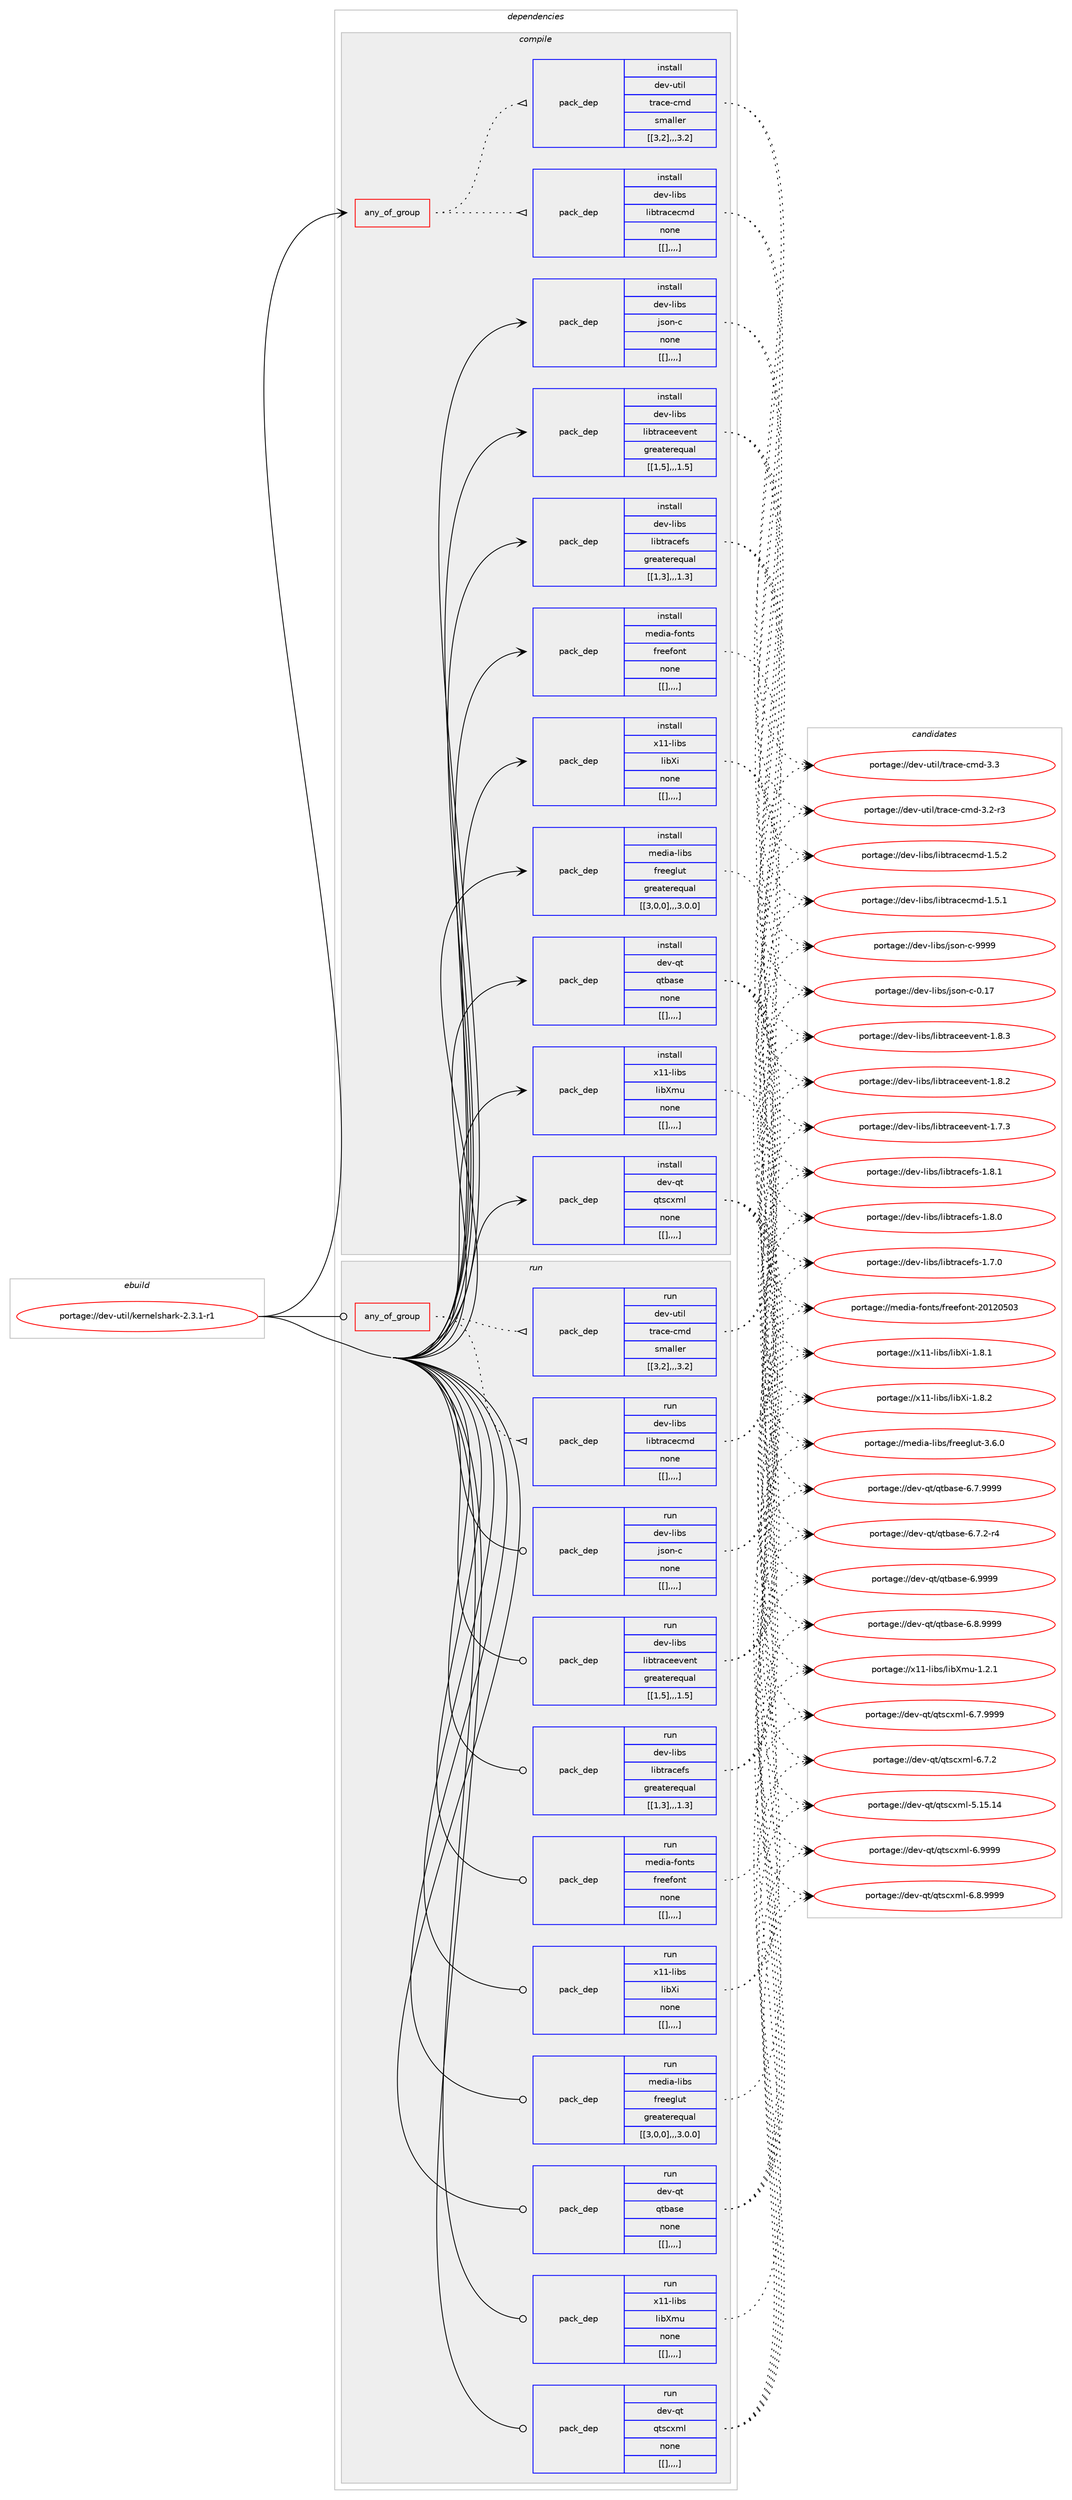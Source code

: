 digraph prolog {

# *************
# Graph options
# *************

newrank=true;
concentrate=true;
compound=true;
graph [rankdir=LR,fontname=Helvetica,fontsize=10,ranksep=1.5];#, ranksep=2.5, nodesep=0.2];
edge  [arrowhead=vee];
node  [fontname=Helvetica,fontsize=10];

# **********
# The ebuild
# **********

subgraph cluster_leftcol {
color=gray;
label=<<i>ebuild</i>>;
id [label="portage://dev-util/kernelshark-2.3.1-r1", color=red, width=4, href="../dev-util/kernelshark-2.3.1-r1.svg"];
}

# ****************
# The dependencies
# ****************

subgraph cluster_midcol {
color=gray;
label=<<i>dependencies</i>>;
subgraph cluster_compile {
fillcolor="#eeeeee";
style=filled;
label=<<i>compile</i>>;
subgraph any1272 {
dependency221468 [label=<<TABLE BORDER="0" CELLBORDER="1" CELLSPACING="0" CELLPADDING="4"><TR><TD CELLPADDING="10">any_of_group</TD></TR></TABLE>>, shape=none, color=red];subgraph pack156605 {
dependency221469 [label=<<TABLE BORDER="0" CELLBORDER="1" CELLSPACING="0" CELLPADDING="4" WIDTH="220"><TR><TD ROWSPAN="6" CELLPADDING="30">pack_dep</TD></TR><TR><TD WIDTH="110">install</TD></TR><TR><TD>dev-libs</TD></TR><TR><TD>libtracecmd</TD></TR><TR><TD>none</TD></TR><TR><TD>[[],,,,]</TD></TR></TABLE>>, shape=none, color=blue];
}
dependency221468:e -> dependency221469:w [weight=20,style="dotted",arrowhead="oinv"];
subgraph pack156606 {
dependency221470 [label=<<TABLE BORDER="0" CELLBORDER="1" CELLSPACING="0" CELLPADDING="4" WIDTH="220"><TR><TD ROWSPAN="6" CELLPADDING="30">pack_dep</TD></TR><TR><TD WIDTH="110">install</TD></TR><TR><TD>dev-util</TD></TR><TR><TD>trace-cmd</TD></TR><TR><TD>smaller</TD></TR><TR><TD>[[3,2],,,3.2]</TD></TR></TABLE>>, shape=none, color=blue];
}
dependency221468:e -> dependency221470:w [weight=20,style="dotted",arrowhead="oinv"];
}
id:e -> dependency221468:w [weight=20,style="solid",arrowhead="vee"];
subgraph pack156607 {
dependency221471 [label=<<TABLE BORDER="0" CELLBORDER="1" CELLSPACING="0" CELLPADDING="4" WIDTH="220"><TR><TD ROWSPAN="6" CELLPADDING="30">pack_dep</TD></TR><TR><TD WIDTH="110">install</TD></TR><TR><TD>dev-libs</TD></TR><TR><TD>json-c</TD></TR><TR><TD>none</TD></TR><TR><TD>[[],,,,]</TD></TR></TABLE>>, shape=none, color=blue];
}
id:e -> dependency221471:w [weight=20,style="solid",arrowhead="vee"];
subgraph pack156608 {
dependency221472 [label=<<TABLE BORDER="0" CELLBORDER="1" CELLSPACING="0" CELLPADDING="4" WIDTH="220"><TR><TD ROWSPAN="6" CELLPADDING="30">pack_dep</TD></TR><TR><TD WIDTH="110">install</TD></TR><TR><TD>dev-libs</TD></TR><TR><TD>libtraceevent</TD></TR><TR><TD>greaterequal</TD></TR><TR><TD>[[1,5],,,1.5]</TD></TR></TABLE>>, shape=none, color=blue];
}
id:e -> dependency221472:w [weight=20,style="solid",arrowhead="vee"];
subgraph pack156609 {
dependency221473 [label=<<TABLE BORDER="0" CELLBORDER="1" CELLSPACING="0" CELLPADDING="4" WIDTH="220"><TR><TD ROWSPAN="6" CELLPADDING="30">pack_dep</TD></TR><TR><TD WIDTH="110">install</TD></TR><TR><TD>dev-libs</TD></TR><TR><TD>libtracefs</TD></TR><TR><TD>greaterequal</TD></TR><TR><TD>[[1,3],,,1.3]</TD></TR></TABLE>>, shape=none, color=blue];
}
id:e -> dependency221473:w [weight=20,style="solid",arrowhead="vee"];
subgraph pack156610 {
dependency221474 [label=<<TABLE BORDER="0" CELLBORDER="1" CELLSPACING="0" CELLPADDING="4" WIDTH="220"><TR><TD ROWSPAN="6" CELLPADDING="30">pack_dep</TD></TR><TR><TD WIDTH="110">install</TD></TR><TR><TD>dev-qt</TD></TR><TR><TD>qtbase</TD></TR><TR><TD>none</TD></TR><TR><TD>[[],,,,]</TD></TR></TABLE>>, shape=none, color=blue];
}
id:e -> dependency221474:w [weight=20,style="solid",arrowhead="vee"];
subgraph pack156611 {
dependency221475 [label=<<TABLE BORDER="0" CELLBORDER="1" CELLSPACING="0" CELLPADDING="4" WIDTH="220"><TR><TD ROWSPAN="6" CELLPADDING="30">pack_dep</TD></TR><TR><TD WIDTH="110">install</TD></TR><TR><TD>dev-qt</TD></TR><TR><TD>qtscxml</TD></TR><TR><TD>none</TD></TR><TR><TD>[[],,,,]</TD></TR></TABLE>>, shape=none, color=blue];
}
id:e -> dependency221475:w [weight=20,style="solid",arrowhead="vee"];
subgraph pack156612 {
dependency221476 [label=<<TABLE BORDER="0" CELLBORDER="1" CELLSPACING="0" CELLPADDING="4" WIDTH="220"><TR><TD ROWSPAN="6" CELLPADDING="30">pack_dep</TD></TR><TR><TD WIDTH="110">install</TD></TR><TR><TD>media-fonts</TD></TR><TR><TD>freefont</TD></TR><TR><TD>none</TD></TR><TR><TD>[[],,,,]</TD></TR></TABLE>>, shape=none, color=blue];
}
id:e -> dependency221476:w [weight=20,style="solid",arrowhead="vee"];
subgraph pack156613 {
dependency221477 [label=<<TABLE BORDER="0" CELLBORDER="1" CELLSPACING="0" CELLPADDING="4" WIDTH="220"><TR><TD ROWSPAN="6" CELLPADDING="30">pack_dep</TD></TR><TR><TD WIDTH="110">install</TD></TR><TR><TD>media-libs</TD></TR><TR><TD>freeglut</TD></TR><TR><TD>greaterequal</TD></TR><TR><TD>[[3,0,0],,,3.0.0]</TD></TR></TABLE>>, shape=none, color=blue];
}
id:e -> dependency221477:w [weight=20,style="solid",arrowhead="vee"];
subgraph pack156614 {
dependency221478 [label=<<TABLE BORDER="0" CELLBORDER="1" CELLSPACING="0" CELLPADDING="4" WIDTH="220"><TR><TD ROWSPAN="6" CELLPADDING="30">pack_dep</TD></TR><TR><TD WIDTH="110">install</TD></TR><TR><TD>x11-libs</TD></TR><TR><TD>libXi</TD></TR><TR><TD>none</TD></TR><TR><TD>[[],,,,]</TD></TR></TABLE>>, shape=none, color=blue];
}
id:e -> dependency221478:w [weight=20,style="solid",arrowhead="vee"];
subgraph pack156615 {
dependency221479 [label=<<TABLE BORDER="0" CELLBORDER="1" CELLSPACING="0" CELLPADDING="4" WIDTH="220"><TR><TD ROWSPAN="6" CELLPADDING="30">pack_dep</TD></TR><TR><TD WIDTH="110">install</TD></TR><TR><TD>x11-libs</TD></TR><TR><TD>libXmu</TD></TR><TR><TD>none</TD></TR><TR><TD>[[],,,,]</TD></TR></TABLE>>, shape=none, color=blue];
}
id:e -> dependency221479:w [weight=20,style="solid",arrowhead="vee"];
}
subgraph cluster_compileandrun {
fillcolor="#eeeeee";
style=filled;
label=<<i>compile and run</i>>;
}
subgraph cluster_run {
fillcolor="#eeeeee";
style=filled;
label=<<i>run</i>>;
subgraph any1273 {
dependency221480 [label=<<TABLE BORDER="0" CELLBORDER="1" CELLSPACING="0" CELLPADDING="4"><TR><TD CELLPADDING="10">any_of_group</TD></TR></TABLE>>, shape=none, color=red];subgraph pack156616 {
dependency221481 [label=<<TABLE BORDER="0" CELLBORDER="1" CELLSPACING="0" CELLPADDING="4" WIDTH="220"><TR><TD ROWSPAN="6" CELLPADDING="30">pack_dep</TD></TR><TR><TD WIDTH="110">run</TD></TR><TR><TD>dev-libs</TD></TR><TR><TD>libtracecmd</TD></TR><TR><TD>none</TD></TR><TR><TD>[[],,,,]</TD></TR></TABLE>>, shape=none, color=blue];
}
dependency221480:e -> dependency221481:w [weight=20,style="dotted",arrowhead="oinv"];
subgraph pack156617 {
dependency221482 [label=<<TABLE BORDER="0" CELLBORDER="1" CELLSPACING="0" CELLPADDING="4" WIDTH="220"><TR><TD ROWSPAN="6" CELLPADDING="30">pack_dep</TD></TR><TR><TD WIDTH="110">run</TD></TR><TR><TD>dev-util</TD></TR><TR><TD>trace-cmd</TD></TR><TR><TD>smaller</TD></TR><TR><TD>[[3,2],,,3.2]</TD></TR></TABLE>>, shape=none, color=blue];
}
dependency221480:e -> dependency221482:w [weight=20,style="dotted",arrowhead="oinv"];
}
id:e -> dependency221480:w [weight=20,style="solid",arrowhead="odot"];
subgraph pack156618 {
dependency221483 [label=<<TABLE BORDER="0" CELLBORDER="1" CELLSPACING="0" CELLPADDING="4" WIDTH="220"><TR><TD ROWSPAN="6" CELLPADDING="30">pack_dep</TD></TR><TR><TD WIDTH="110">run</TD></TR><TR><TD>dev-libs</TD></TR><TR><TD>json-c</TD></TR><TR><TD>none</TD></TR><TR><TD>[[],,,,]</TD></TR></TABLE>>, shape=none, color=blue];
}
id:e -> dependency221483:w [weight=20,style="solid",arrowhead="odot"];
subgraph pack156619 {
dependency221484 [label=<<TABLE BORDER="0" CELLBORDER="1" CELLSPACING="0" CELLPADDING="4" WIDTH="220"><TR><TD ROWSPAN="6" CELLPADDING="30">pack_dep</TD></TR><TR><TD WIDTH="110">run</TD></TR><TR><TD>dev-libs</TD></TR><TR><TD>libtraceevent</TD></TR><TR><TD>greaterequal</TD></TR><TR><TD>[[1,5],,,1.5]</TD></TR></TABLE>>, shape=none, color=blue];
}
id:e -> dependency221484:w [weight=20,style="solid",arrowhead="odot"];
subgraph pack156620 {
dependency221485 [label=<<TABLE BORDER="0" CELLBORDER="1" CELLSPACING="0" CELLPADDING="4" WIDTH="220"><TR><TD ROWSPAN="6" CELLPADDING="30">pack_dep</TD></TR><TR><TD WIDTH="110">run</TD></TR><TR><TD>dev-libs</TD></TR><TR><TD>libtracefs</TD></TR><TR><TD>greaterequal</TD></TR><TR><TD>[[1,3],,,1.3]</TD></TR></TABLE>>, shape=none, color=blue];
}
id:e -> dependency221485:w [weight=20,style="solid",arrowhead="odot"];
subgraph pack156621 {
dependency221486 [label=<<TABLE BORDER="0" CELLBORDER="1" CELLSPACING="0" CELLPADDING="4" WIDTH="220"><TR><TD ROWSPAN="6" CELLPADDING="30">pack_dep</TD></TR><TR><TD WIDTH="110">run</TD></TR><TR><TD>dev-qt</TD></TR><TR><TD>qtbase</TD></TR><TR><TD>none</TD></TR><TR><TD>[[],,,,]</TD></TR></TABLE>>, shape=none, color=blue];
}
id:e -> dependency221486:w [weight=20,style="solid",arrowhead="odot"];
subgraph pack156622 {
dependency221487 [label=<<TABLE BORDER="0" CELLBORDER="1" CELLSPACING="0" CELLPADDING="4" WIDTH="220"><TR><TD ROWSPAN="6" CELLPADDING="30">pack_dep</TD></TR><TR><TD WIDTH="110">run</TD></TR><TR><TD>dev-qt</TD></TR><TR><TD>qtscxml</TD></TR><TR><TD>none</TD></TR><TR><TD>[[],,,,]</TD></TR></TABLE>>, shape=none, color=blue];
}
id:e -> dependency221487:w [weight=20,style="solid",arrowhead="odot"];
subgraph pack156623 {
dependency221488 [label=<<TABLE BORDER="0" CELLBORDER="1" CELLSPACING="0" CELLPADDING="4" WIDTH="220"><TR><TD ROWSPAN="6" CELLPADDING="30">pack_dep</TD></TR><TR><TD WIDTH="110">run</TD></TR><TR><TD>media-fonts</TD></TR><TR><TD>freefont</TD></TR><TR><TD>none</TD></TR><TR><TD>[[],,,,]</TD></TR></TABLE>>, shape=none, color=blue];
}
id:e -> dependency221488:w [weight=20,style="solid",arrowhead="odot"];
subgraph pack156624 {
dependency221489 [label=<<TABLE BORDER="0" CELLBORDER="1" CELLSPACING="0" CELLPADDING="4" WIDTH="220"><TR><TD ROWSPAN="6" CELLPADDING="30">pack_dep</TD></TR><TR><TD WIDTH="110">run</TD></TR><TR><TD>media-libs</TD></TR><TR><TD>freeglut</TD></TR><TR><TD>greaterequal</TD></TR><TR><TD>[[3,0,0],,,3.0.0]</TD></TR></TABLE>>, shape=none, color=blue];
}
id:e -> dependency221489:w [weight=20,style="solid",arrowhead="odot"];
subgraph pack156625 {
dependency221490 [label=<<TABLE BORDER="0" CELLBORDER="1" CELLSPACING="0" CELLPADDING="4" WIDTH="220"><TR><TD ROWSPAN="6" CELLPADDING="30">pack_dep</TD></TR><TR><TD WIDTH="110">run</TD></TR><TR><TD>x11-libs</TD></TR><TR><TD>libXi</TD></TR><TR><TD>none</TD></TR><TR><TD>[[],,,,]</TD></TR></TABLE>>, shape=none, color=blue];
}
id:e -> dependency221490:w [weight=20,style="solid",arrowhead="odot"];
subgraph pack156626 {
dependency221491 [label=<<TABLE BORDER="0" CELLBORDER="1" CELLSPACING="0" CELLPADDING="4" WIDTH="220"><TR><TD ROWSPAN="6" CELLPADDING="30">pack_dep</TD></TR><TR><TD WIDTH="110">run</TD></TR><TR><TD>x11-libs</TD></TR><TR><TD>libXmu</TD></TR><TR><TD>none</TD></TR><TR><TD>[[],,,,]</TD></TR></TABLE>>, shape=none, color=blue];
}
id:e -> dependency221491:w [weight=20,style="solid",arrowhead="odot"];
}
}

# **************
# The candidates
# **************

subgraph cluster_choices {
rank=same;
color=gray;
label=<<i>candidates</i>>;

subgraph choice156605 {
color=black;
nodesep=1;
choice10010111845108105981154710810598116114979910199109100454946534650 [label="portage://dev-libs/libtracecmd-1.5.2", color=red, width=4,href="../dev-libs/libtracecmd-1.5.2.svg"];
choice10010111845108105981154710810598116114979910199109100454946534649 [label="portage://dev-libs/libtracecmd-1.5.1", color=red, width=4,href="../dev-libs/libtracecmd-1.5.1.svg"];
dependency221469:e -> choice10010111845108105981154710810598116114979910199109100454946534650:w [style=dotted,weight="100"];
dependency221469:e -> choice10010111845108105981154710810598116114979910199109100454946534649:w [style=dotted,weight="100"];
}
subgraph choice156606 {
color=black;
nodesep=1;
choice10010111845117116105108471161149799101459910910045514651 [label="portage://dev-util/trace-cmd-3.3", color=red, width=4,href="../dev-util/trace-cmd-3.3.svg"];
choice100101118451171161051084711611497991014599109100455146504511451 [label="portage://dev-util/trace-cmd-3.2-r3", color=red, width=4,href="../dev-util/trace-cmd-3.2-r3.svg"];
dependency221470:e -> choice10010111845117116105108471161149799101459910910045514651:w [style=dotted,weight="100"];
dependency221470:e -> choice100101118451171161051084711611497991014599109100455146504511451:w [style=dotted,weight="100"];
}
subgraph choice156607 {
color=black;
nodesep=1;
choice10010111845108105981154710611511111045994557575757 [label="portage://dev-libs/json-c-9999", color=red, width=4,href="../dev-libs/json-c-9999.svg"];
choice10010111845108105981154710611511111045994548464955 [label="portage://dev-libs/json-c-0.17", color=red, width=4,href="../dev-libs/json-c-0.17.svg"];
dependency221471:e -> choice10010111845108105981154710611511111045994557575757:w [style=dotted,weight="100"];
dependency221471:e -> choice10010111845108105981154710611511111045994548464955:w [style=dotted,weight="100"];
}
subgraph choice156608 {
color=black;
nodesep=1;
choice100101118451081059811547108105981161149799101101118101110116454946564651 [label="portage://dev-libs/libtraceevent-1.8.3", color=red, width=4,href="../dev-libs/libtraceevent-1.8.3.svg"];
choice100101118451081059811547108105981161149799101101118101110116454946564650 [label="portage://dev-libs/libtraceevent-1.8.2", color=red, width=4,href="../dev-libs/libtraceevent-1.8.2.svg"];
choice100101118451081059811547108105981161149799101101118101110116454946554651 [label="portage://dev-libs/libtraceevent-1.7.3", color=red, width=4,href="../dev-libs/libtraceevent-1.7.3.svg"];
dependency221472:e -> choice100101118451081059811547108105981161149799101101118101110116454946564651:w [style=dotted,weight="100"];
dependency221472:e -> choice100101118451081059811547108105981161149799101101118101110116454946564650:w [style=dotted,weight="100"];
dependency221472:e -> choice100101118451081059811547108105981161149799101101118101110116454946554651:w [style=dotted,weight="100"];
}
subgraph choice156609 {
color=black;
nodesep=1;
choice100101118451081059811547108105981161149799101102115454946564649 [label="portage://dev-libs/libtracefs-1.8.1", color=red, width=4,href="../dev-libs/libtracefs-1.8.1.svg"];
choice100101118451081059811547108105981161149799101102115454946564648 [label="portage://dev-libs/libtracefs-1.8.0", color=red, width=4,href="../dev-libs/libtracefs-1.8.0.svg"];
choice100101118451081059811547108105981161149799101102115454946554648 [label="portage://dev-libs/libtracefs-1.7.0", color=red, width=4,href="../dev-libs/libtracefs-1.7.0.svg"];
dependency221473:e -> choice100101118451081059811547108105981161149799101102115454946564649:w [style=dotted,weight="100"];
dependency221473:e -> choice100101118451081059811547108105981161149799101102115454946564648:w [style=dotted,weight="100"];
dependency221473:e -> choice100101118451081059811547108105981161149799101102115454946554648:w [style=dotted,weight="100"];
}
subgraph choice156610 {
color=black;
nodesep=1;
choice1001011184511311647113116989711510145544657575757 [label="portage://dev-qt/qtbase-6.9999", color=red, width=4,href="../dev-qt/qtbase-6.9999.svg"];
choice10010111845113116471131169897115101455446564657575757 [label="portage://dev-qt/qtbase-6.8.9999", color=red, width=4,href="../dev-qt/qtbase-6.8.9999.svg"];
choice10010111845113116471131169897115101455446554657575757 [label="portage://dev-qt/qtbase-6.7.9999", color=red, width=4,href="../dev-qt/qtbase-6.7.9999.svg"];
choice100101118451131164711311698971151014554465546504511452 [label="portage://dev-qt/qtbase-6.7.2-r4", color=red, width=4,href="../dev-qt/qtbase-6.7.2-r4.svg"];
dependency221474:e -> choice1001011184511311647113116989711510145544657575757:w [style=dotted,weight="100"];
dependency221474:e -> choice10010111845113116471131169897115101455446564657575757:w [style=dotted,weight="100"];
dependency221474:e -> choice10010111845113116471131169897115101455446554657575757:w [style=dotted,weight="100"];
dependency221474:e -> choice100101118451131164711311698971151014554465546504511452:w [style=dotted,weight="100"];
}
subgraph choice156611 {
color=black;
nodesep=1;
choice10010111845113116471131161159912010910845544657575757 [label="portage://dev-qt/qtscxml-6.9999", color=red, width=4,href="../dev-qt/qtscxml-6.9999.svg"];
choice100101118451131164711311611599120109108455446564657575757 [label="portage://dev-qt/qtscxml-6.8.9999", color=red, width=4,href="../dev-qt/qtscxml-6.8.9999.svg"];
choice100101118451131164711311611599120109108455446554657575757 [label="portage://dev-qt/qtscxml-6.7.9999", color=red, width=4,href="../dev-qt/qtscxml-6.7.9999.svg"];
choice100101118451131164711311611599120109108455446554650 [label="portage://dev-qt/qtscxml-6.7.2", color=red, width=4,href="../dev-qt/qtscxml-6.7.2.svg"];
choice1001011184511311647113116115991201091084553464953464952 [label="portage://dev-qt/qtscxml-5.15.14", color=red, width=4,href="../dev-qt/qtscxml-5.15.14.svg"];
dependency221475:e -> choice10010111845113116471131161159912010910845544657575757:w [style=dotted,weight="100"];
dependency221475:e -> choice100101118451131164711311611599120109108455446564657575757:w [style=dotted,weight="100"];
dependency221475:e -> choice100101118451131164711311611599120109108455446554657575757:w [style=dotted,weight="100"];
dependency221475:e -> choice100101118451131164711311611599120109108455446554650:w [style=dotted,weight="100"];
dependency221475:e -> choice1001011184511311647113116115991201091084553464953464952:w [style=dotted,weight="100"];
}
subgraph choice156612 {
color=black;
nodesep=1;
choice109101100105974510211111011611547102114101101102111110116455048495048534851 [label="portage://media-fonts/freefont-20120503", color=red, width=4,href="../media-fonts/freefont-20120503.svg"];
dependency221476:e -> choice109101100105974510211111011611547102114101101102111110116455048495048534851:w [style=dotted,weight="100"];
}
subgraph choice156613 {
color=black;
nodesep=1;
choice10910110010597451081059811547102114101101103108117116455146544648 [label="portage://media-libs/freeglut-3.6.0", color=red, width=4,href="../media-libs/freeglut-3.6.0.svg"];
dependency221477:e -> choice10910110010597451081059811547102114101101103108117116455146544648:w [style=dotted,weight="100"];
}
subgraph choice156614 {
color=black;
nodesep=1;
choice12049494510810598115471081059888105454946564650 [label="portage://x11-libs/libXi-1.8.2", color=red, width=4,href="../x11-libs/libXi-1.8.2.svg"];
choice12049494510810598115471081059888105454946564649 [label="portage://x11-libs/libXi-1.8.1", color=red, width=4,href="../x11-libs/libXi-1.8.1.svg"];
dependency221478:e -> choice12049494510810598115471081059888105454946564650:w [style=dotted,weight="100"];
dependency221478:e -> choice12049494510810598115471081059888105454946564649:w [style=dotted,weight="100"];
}
subgraph choice156615 {
color=black;
nodesep=1;
choice12049494510810598115471081059888109117454946504649 [label="portage://x11-libs/libXmu-1.2.1", color=red, width=4,href="../x11-libs/libXmu-1.2.1.svg"];
dependency221479:e -> choice12049494510810598115471081059888109117454946504649:w [style=dotted,weight="100"];
}
subgraph choice156616 {
color=black;
nodesep=1;
choice10010111845108105981154710810598116114979910199109100454946534650 [label="portage://dev-libs/libtracecmd-1.5.2", color=red, width=4,href="../dev-libs/libtracecmd-1.5.2.svg"];
choice10010111845108105981154710810598116114979910199109100454946534649 [label="portage://dev-libs/libtracecmd-1.5.1", color=red, width=4,href="../dev-libs/libtracecmd-1.5.1.svg"];
dependency221481:e -> choice10010111845108105981154710810598116114979910199109100454946534650:w [style=dotted,weight="100"];
dependency221481:e -> choice10010111845108105981154710810598116114979910199109100454946534649:w [style=dotted,weight="100"];
}
subgraph choice156617 {
color=black;
nodesep=1;
choice10010111845117116105108471161149799101459910910045514651 [label="portage://dev-util/trace-cmd-3.3", color=red, width=4,href="../dev-util/trace-cmd-3.3.svg"];
choice100101118451171161051084711611497991014599109100455146504511451 [label="portage://dev-util/trace-cmd-3.2-r3", color=red, width=4,href="../dev-util/trace-cmd-3.2-r3.svg"];
dependency221482:e -> choice10010111845117116105108471161149799101459910910045514651:w [style=dotted,weight="100"];
dependency221482:e -> choice100101118451171161051084711611497991014599109100455146504511451:w [style=dotted,weight="100"];
}
subgraph choice156618 {
color=black;
nodesep=1;
choice10010111845108105981154710611511111045994557575757 [label="portage://dev-libs/json-c-9999", color=red, width=4,href="../dev-libs/json-c-9999.svg"];
choice10010111845108105981154710611511111045994548464955 [label="portage://dev-libs/json-c-0.17", color=red, width=4,href="../dev-libs/json-c-0.17.svg"];
dependency221483:e -> choice10010111845108105981154710611511111045994557575757:w [style=dotted,weight="100"];
dependency221483:e -> choice10010111845108105981154710611511111045994548464955:w [style=dotted,weight="100"];
}
subgraph choice156619 {
color=black;
nodesep=1;
choice100101118451081059811547108105981161149799101101118101110116454946564651 [label="portage://dev-libs/libtraceevent-1.8.3", color=red, width=4,href="../dev-libs/libtraceevent-1.8.3.svg"];
choice100101118451081059811547108105981161149799101101118101110116454946564650 [label="portage://dev-libs/libtraceevent-1.8.2", color=red, width=4,href="../dev-libs/libtraceevent-1.8.2.svg"];
choice100101118451081059811547108105981161149799101101118101110116454946554651 [label="portage://dev-libs/libtraceevent-1.7.3", color=red, width=4,href="../dev-libs/libtraceevent-1.7.3.svg"];
dependency221484:e -> choice100101118451081059811547108105981161149799101101118101110116454946564651:w [style=dotted,weight="100"];
dependency221484:e -> choice100101118451081059811547108105981161149799101101118101110116454946564650:w [style=dotted,weight="100"];
dependency221484:e -> choice100101118451081059811547108105981161149799101101118101110116454946554651:w [style=dotted,weight="100"];
}
subgraph choice156620 {
color=black;
nodesep=1;
choice100101118451081059811547108105981161149799101102115454946564649 [label="portage://dev-libs/libtracefs-1.8.1", color=red, width=4,href="../dev-libs/libtracefs-1.8.1.svg"];
choice100101118451081059811547108105981161149799101102115454946564648 [label="portage://dev-libs/libtracefs-1.8.0", color=red, width=4,href="../dev-libs/libtracefs-1.8.0.svg"];
choice100101118451081059811547108105981161149799101102115454946554648 [label="portage://dev-libs/libtracefs-1.7.0", color=red, width=4,href="../dev-libs/libtracefs-1.7.0.svg"];
dependency221485:e -> choice100101118451081059811547108105981161149799101102115454946564649:w [style=dotted,weight="100"];
dependency221485:e -> choice100101118451081059811547108105981161149799101102115454946564648:w [style=dotted,weight="100"];
dependency221485:e -> choice100101118451081059811547108105981161149799101102115454946554648:w [style=dotted,weight="100"];
}
subgraph choice156621 {
color=black;
nodesep=1;
choice1001011184511311647113116989711510145544657575757 [label="portage://dev-qt/qtbase-6.9999", color=red, width=4,href="../dev-qt/qtbase-6.9999.svg"];
choice10010111845113116471131169897115101455446564657575757 [label="portage://dev-qt/qtbase-6.8.9999", color=red, width=4,href="../dev-qt/qtbase-6.8.9999.svg"];
choice10010111845113116471131169897115101455446554657575757 [label="portage://dev-qt/qtbase-6.7.9999", color=red, width=4,href="../dev-qt/qtbase-6.7.9999.svg"];
choice100101118451131164711311698971151014554465546504511452 [label="portage://dev-qt/qtbase-6.7.2-r4", color=red, width=4,href="../dev-qt/qtbase-6.7.2-r4.svg"];
dependency221486:e -> choice1001011184511311647113116989711510145544657575757:w [style=dotted,weight="100"];
dependency221486:e -> choice10010111845113116471131169897115101455446564657575757:w [style=dotted,weight="100"];
dependency221486:e -> choice10010111845113116471131169897115101455446554657575757:w [style=dotted,weight="100"];
dependency221486:e -> choice100101118451131164711311698971151014554465546504511452:w [style=dotted,weight="100"];
}
subgraph choice156622 {
color=black;
nodesep=1;
choice10010111845113116471131161159912010910845544657575757 [label="portage://dev-qt/qtscxml-6.9999", color=red, width=4,href="../dev-qt/qtscxml-6.9999.svg"];
choice100101118451131164711311611599120109108455446564657575757 [label="portage://dev-qt/qtscxml-6.8.9999", color=red, width=4,href="../dev-qt/qtscxml-6.8.9999.svg"];
choice100101118451131164711311611599120109108455446554657575757 [label="portage://dev-qt/qtscxml-6.7.9999", color=red, width=4,href="../dev-qt/qtscxml-6.7.9999.svg"];
choice100101118451131164711311611599120109108455446554650 [label="portage://dev-qt/qtscxml-6.7.2", color=red, width=4,href="../dev-qt/qtscxml-6.7.2.svg"];
choice1001011184511311647113116115991201091084553464953464952 [label="portage://dev-qt/qtscxml-5.15.14", color=red, width=4,href="../dev-qt/qtscxml-5.15.14.svg"];
dependency221487:e -> choice10010111845113116471131161159912010910845544657575757:w [style=dotted,weight="100"];
dependency221487:e -> choice100101118451131164711311611599120109108455446564657575757:w [style=dotted,weight="100"];
dependency221487:e -> choice100101118451131164711311611599120109108455446554657575757:w [style=dotted,weight="100"];
dependency221487:e -> choice100101118451131164711311611599120109108455446554650:w [style=dotted,weight="100"];
dependency221487:e -> choice1001011184511311647113116115991201091084553464953464952:w [style=dotted,weight="100"];
}
subgraph choice156623 {
color=black;
nodesep=1;
choice109101100105974510211111011611547102114101101102111110116455048495048534851 [label="portage://media-fonts/freefont-20120503", color=red, width=4,href="../media-fonts/freefont-20120503.svg"];
dependency221488:e -> choice109101100105974510211111011611547102114101101102111110116455048495048534851:w [style=dotted,weight="100"];
}
subgraph choice156624 {
color=black;
nodesep=1;
choice10910110010597451081059811547102114101101103108117116455146544648 [label="portage://media-libs/freeglut-3.6.0", color=red, width=4,href="../media-libs/freeglut-3.6.0.svg"];
dependency221489:e -> choice10910110010597451081059811547102114101101103108117116455146544648:w [style=dotted,weight="100"];
}
subgraph choice156625 {
color=black;
nodesep=1;
choice12049494510810598115471081059888105454946564650 [label="portage://x11-libs/libXi-1.8.2", color=red, width=4,href="../x11-libs/libXi-1.8.2.svg"];
choice12049494510810598115471081059888105454946564649 [label="portage://x11-libs/libXi-1.8.1", color=red, width=4,href="../x11-libs/libXi-1.8.1.svg"];
dependency221490:e -> choice12049494510810598115471081059888105454946564650:w [style=dotted,weight="100"];
dependency221490:e -> choice12049494510810598115471081059888105454946564649:w [style=dotted,weight="100"];
}
subgraph choice156626 {
color=black;
nodesep=1;
choice12049494510810598115471081059888109117454946504649 [label="portage://x11-libs/libXmu-1.2.1", color=red, width=4,href="../x11-libs/libXmu-1.2.1.svg"];
dependency221491:e -> choice12049494510810598115471081059888109117454946504649:w [style=dotted,weight="100"];
}
}

}
